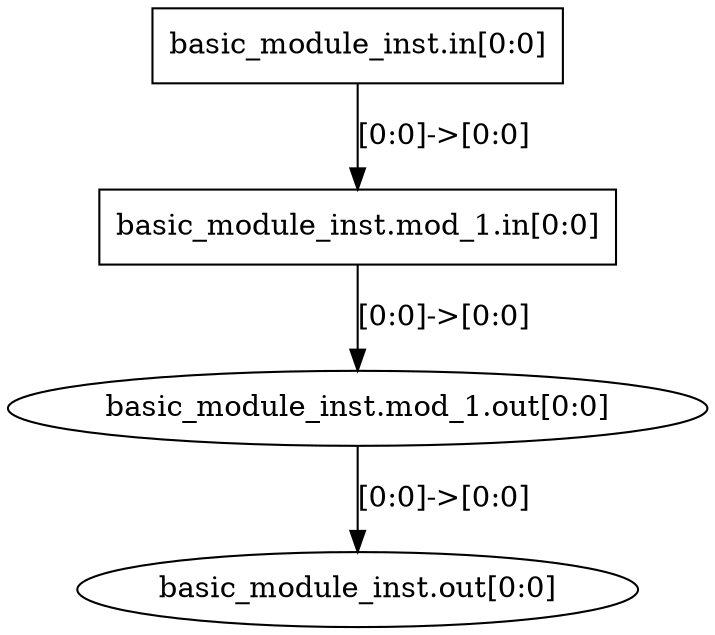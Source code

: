 digraph G {
	"basic_module_inst.in" -> "basic_module_inst.mod_1.in"[label="[0:0]->[0:0]"];
	"basic_module_inst.mod_1.in" -> "basic_module_inst.mod_1.out"[label="[0:0]->[0:0]"];
	"basic_module_inst.mod_1.out" -> "basic_module_inst.out"[label="[0:0]->[0:0]"];
	"basic_module_inst.mod_1.in" [shape=rectangle, label="basic_module_inst.mod_1.in[0:0]"];
	"basic_module_inst.mod_1.out" [shape=ellipse, label="basic_module_inst.mod_1.out[0:0]"];
	"basic_module_inst.in" [shape=rectangle, label="basic_module_inst.in[0:0]"];
	"basic_module_inst.out" [shape=ellipse, label="basic_module_inst.out[0:0]"];
}
